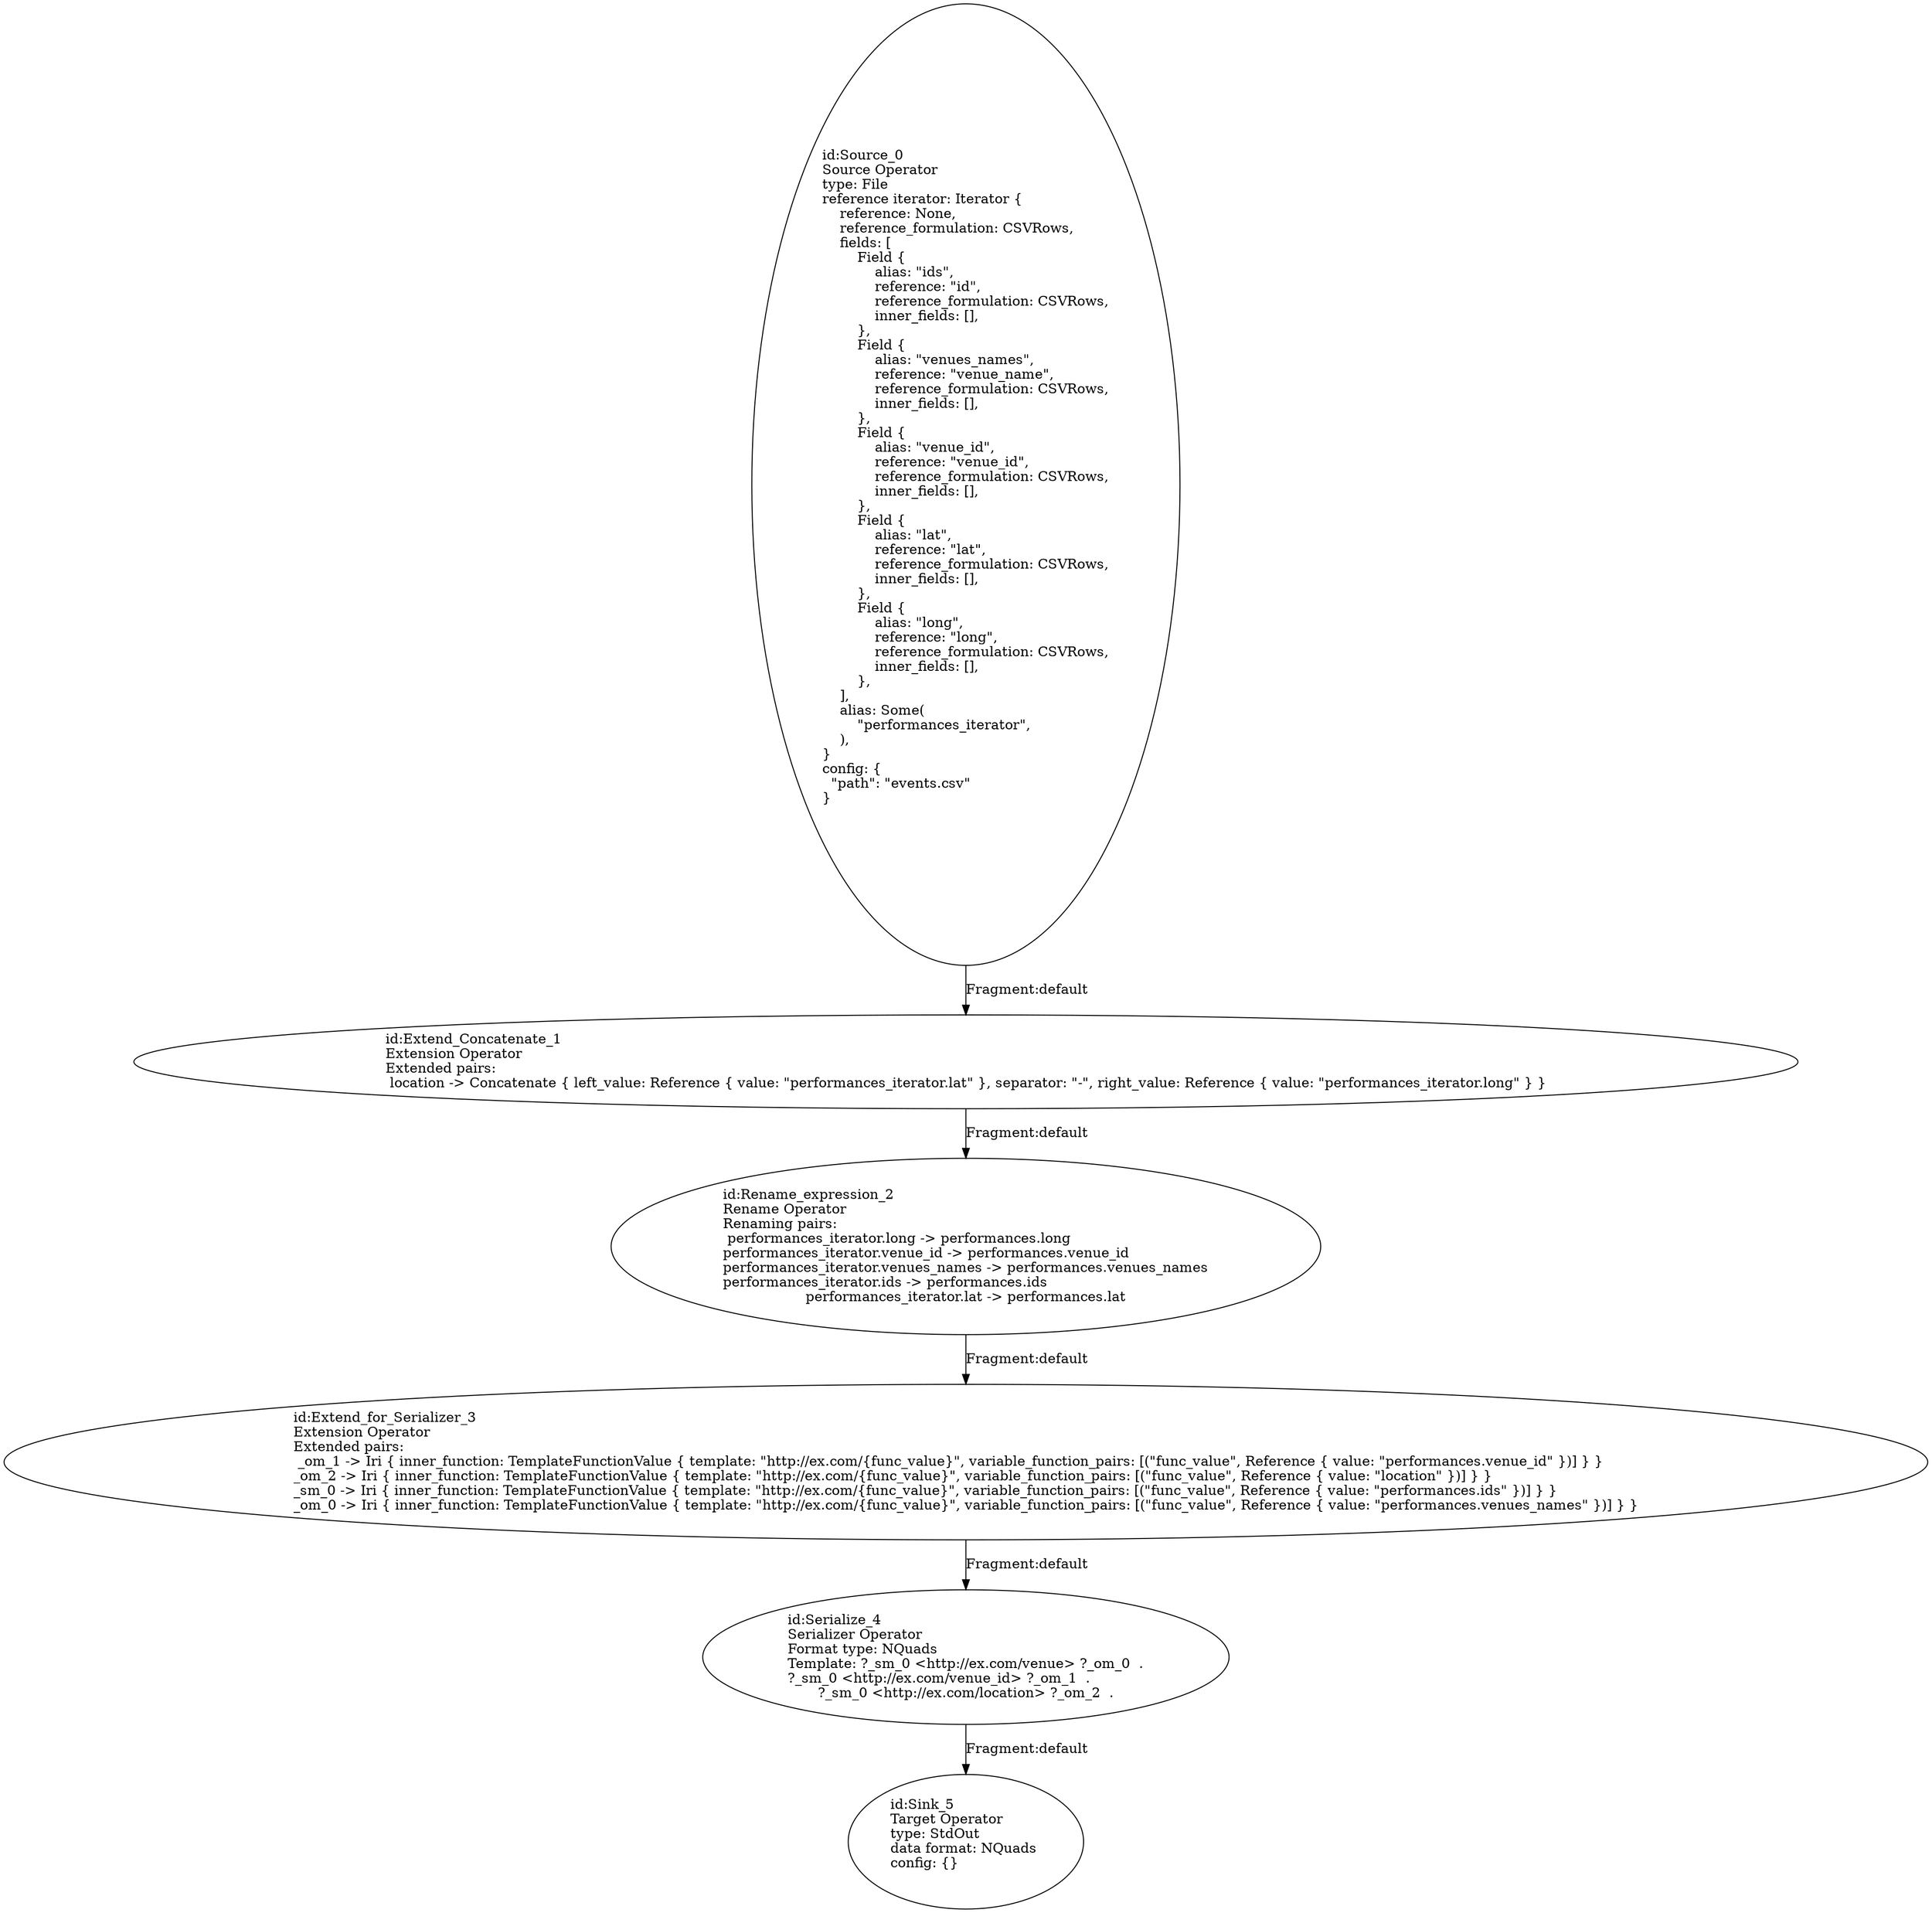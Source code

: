 digraph {
    0 [ label = "id:Source_0 \lSource Operator\ltype: File \lreference iterator: Iterator {\l    reference: None,\l    reference_formulation: CSVRows,\l    fields: [\l        Field {\l            alias: \"ids\",\l            reference: \"id\",\l            reference_formulation: CSVRows,\l            inner_fields: [],\l        },\l        Field {\l            alias: \"venues_names\",\l            reference: \"venue_name\",\l            reference_formulation: CSVRows,\l            inner_fields: [],\l        },\l        Field {\l            alias: \"venue_id\",\l            reference: \"venue_id\",\l            reference_formulation: CSVRows,\l            inner_fields: [],\l        },\l        Field {\l            alias: \"lat\",\l            reference: \"lat\",\l            reference_formulation: CSVRows,\l            inner_fields: [],\l        },\l        Field {\l            alias: \"long\",\l            reference: \"long\",\l            reference_formulation: CSVRows,\l            inner_fields: [],\l        },\l    ],\l    alias: Some(\l        \"performances_iterator\",\l    ),\l} \lconfig: {\l  \"path\": \"events.csv\"\l}\l             " ]
    1 [ label = "id:Extend_Concatenate_1 \lExtension Operator\lExtended pairs: \l location -> Concatenate { left_value: Reference { value: \"performances_iterator.lat\" }, separator: \"-\", right_value: Reference { value: \"performances_iterator.long\" } }" ]
    2 [ label = "id:Rename_expression_2 \lRename Operator\lRenaming pairs:\l performances_iterator.long -> performances.long\lperformances_iterator.venue_id -> performances.venue_id\lperformances_iterator.venues_names -> performances.venues_names\lperformances_iterator.ids -> performances.ids\lperformances_iterator.lat -> performances.lat" ]
    3 [ label = "id:Extend_for_Serializer_3 \lExtension Operator\lExtended pairs: \l _om_1 -> Iri { inner_function: TemplateFunctionValue { template: \"http://ex.com/{func_value}\", variable_function_pairs: [(\"func_value\", Reference { value: \"performances.venue_id\" })] } }\l_om_2 -> Iri { inner_function: TemplateFunctionValue { template: \"http://ex.com/{func_value}\", variable_function_pairs: [(\"func_value\", Reference { value: \"location\" })] } }\l_sm_0 -> Iri { inner_function: TemplateFunctionValue { template: \"http://ex.com/{func_value}\", variable_function_pairs: [(\"func_value\", Reference { value: \"performances.ids\" })] } }\l_om_0 -> Iri { inner_function: TemplateFunctionValue { template: \"http://ex.com/{func_value}\", variable_function_pairs: [(\"func_value\", Reference { value: \"performances.venues_names\" })] } }" ]
    4 [ label = "id:Serialize_4 \lSerializer Operator\lFormat type: NQuads\lTemplate: ?_sm_0 <http://ex.com/venue> ?_om_0  .\l?_sm_0 <http://ex.com/venue_id> ?_om_1  .\l?_sm_0 <http://ex.com/location> ?_om_2  ." ]
    5 [ label = "id:Sink_5 \lTarget Operator\ltype: StdOut \ldata format: NQuads \lconfig: {}\l             " ]
    0 -> 1 [ label = "Fragment:default" ]
    1 -> 2 [ label = "Fragment:default" ]
    2 -> 3 [ label = "Fragment:default" ]
    3 -> 4 [ label = "Fragment:default" ]
    4 -> 5 [ label = "Fragment:default" ]
}
